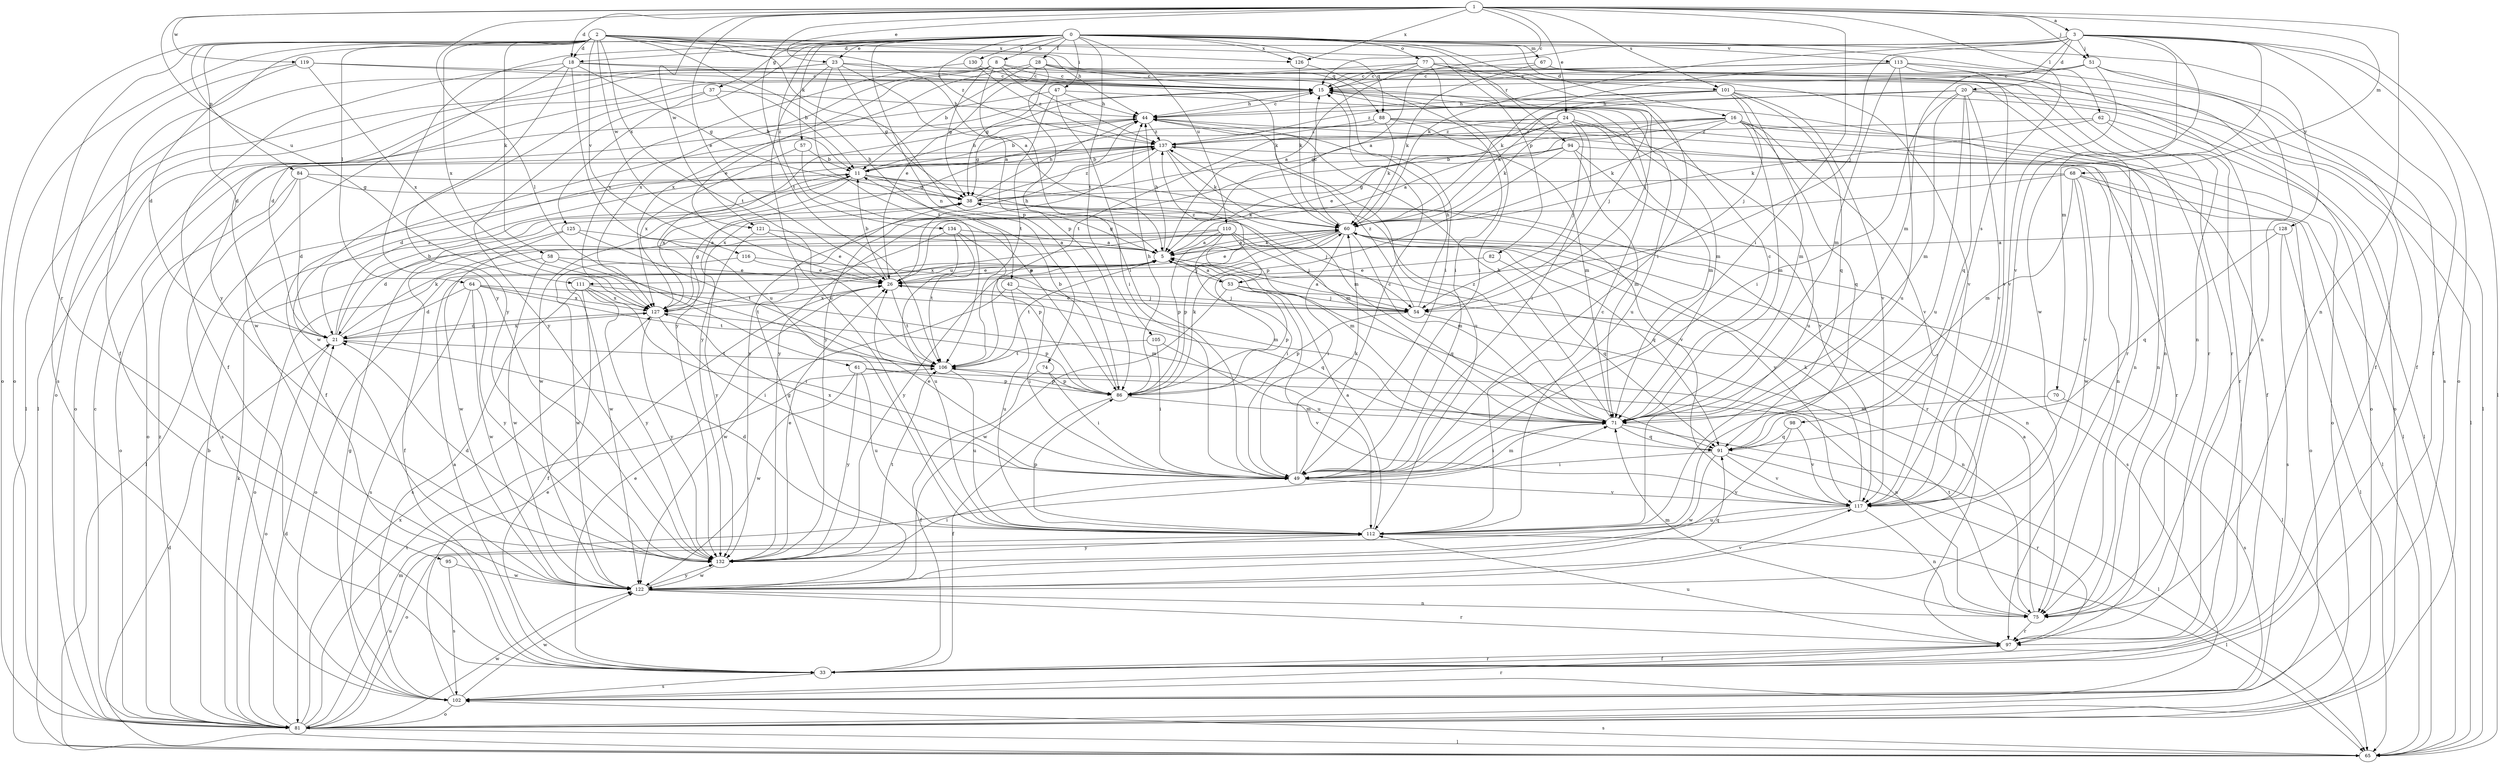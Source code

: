 strict digraph  {
0;
1;
2;
3;
5;
8;
11;
15;
16;
18;
20;
21;
23;
24;
26;
28;
33;
37;
38;
42;
44;
47;
49;
51;
53;
54;
57;
58;
60;
61;
62;
64;
65;
67;
68;
70;
71;
74;
75;
77;
81;
82;
84;
86;
88;
91;
94;
95;
97;
98;
101;
102;
105;
106;
110;
111;
112;
113;
116;
117;
119;
121;
122;
125;
126;
127;
128;
130;
132;
134;
137;
0 -> 8  [label=b];
0 -> 16  [label=d];
0 -> 23  [label=e];
0 -> 28  [label=f];
0 -> 33  [label=f];
0 -> 37  [label=g];
0 -> 47  [label=i];
0 -> 49  [label=i];
0 -> 57  [label=k];
0 -> 67  [label=m];
0 -> 74  [label=n];
0 -> 77  [label=o];
0 -> 81  [label=o];
0 -> 88  [label=q];
0 -> 94  [label=r];
0 -> 98  [label=s];
0 -> 105  [label=t];
0 -> 110  [label=u];
0 -> 113  [label=v];
0 -> 125  [label=x];
0 -> 126  [label=x];
0 -> 128  [label=y];
0 -> 130  [label=y];
0 -> 132  [label=y];
0 -> 134  [label=z];
0 -> 137  [label=z];
1 -> 3  [label=a];
1 -> 15  [label=c];
1 -> 18  [label=d];
1 -> 23  [label=e];
1 -> 24  [label=e];
1 -> 26  [label=e];
1 -> 49  [label=i];
1 -> 51  [label=j];
1 -> 61  [label=l];
1 -> 62  [label=l];
1 -> 68  [label=m];
1 -> 75  [label=n];
1 -> 101  [label=s];
1 -> 106  [label=t];
1 -> 111  [label=u];
1 -> 119  [label=w];
1 -> 121  [label=w];
1 -> 126  [label=x];
2 -> 5  [label=a];
2 -> 18  [label=d];
2 -> 42  [label=h];
2 -> 44  [label=h];
2 -> 58  [label=k];
2 -> 64  [label=l];
2 -> 81  [label=o];
2 -> 82  [label=p];
2 -> 84  [label=p];
2 -> 86  [label=p];
2 -> 88  [label=q];
2 -> 95  [label=r];
2 -> 106  [label=t];
2 -> 116  [label=v];
2 -> 121  [label=w];
2 -> 126  [label=x];
2 -> 127  [label=x];
2 -> 132  [label=y];
3 -> 5  [label=a];
3 -> 18  [label=d];
3 -> 20  [label=d];
3 -> 33  [label=f];
3 -> 51  [label=j];
3 -> 53  [label=j];
3 -> 60  [label=k];
3 -> 65  [label=l];
3 -> 70  [label=m];
3 -> 71  [label=m];
3 -> 81  [label=o];
3 -> 117  [label=v];
3 -> 122  [label=w];
5 -> 26  [label=e];
5 -> 38  [label=g];
5 -> 44  [label=h];
5 -> 53  [label=j];
5 -> 60  [label=k];
5 -> 81  [label=o];
5 -> 91  [label=q];
5 -> 106  [label=t];
5 -> 111  [label=u];
8 -> 15  [label=c];
8 -> 26  [label=e];
8 -> 38  [label=g];
8 -> 49  [label=i];
8 -> 60  [label=k];
8 -> 65  [label=l];
8 -> 101  [label=s];
8 -> 127  [label=x];
8 -> 137  [label=z];
11 -> 38  [label=g];
11 -> 44  [label=h];
11 -> 65  [label=l];
11 -> 71  [label=m];
11 -> 117  [label=v];
11 -> 122  [label=w];
11 -> 127  [label=x];
15 -> 44  [label=h];
15 -> 54  [label=j];
15 -> 75  [label=n];
15 -> 112  [label=u];
15 -> 132  [label=y];
16 -> 5  [label=a];
16 -> 26  [label=e];
16 -> 33  [label=f];
16 -> 38  [label=g];
16 -> 60  [label=k];
16 -> 71  [label=m];
16 -> 81  [label=o];
16 -> 91  [label=q];
16 -> 117  [label=v];
16 -> 137  [label=z];
18 -> 15  [label=c];
18 -> 33  [label=f];
18 -> 38  [label=g];
18 -> 97  [label=r];
18 -> 112  [label=u];
18 -> 122  [label=w];
18 -> 132  [label=y];
20 -> 44  [label=h];
20 -> 49  [label=i];
20 -> 65  [label=l];
20 -> 71  [label=m];
20 -> 81  [label=o];
20 -> 91  [label=q];
20 -> 106  [label=t];
20 -> 112  [label=u];
20 -> 117  [label=v];
21 -> 11  [label=b];
21 -> 60  [label=k];
21 -> 81  [label=o];
21 -> 106  [label=t];
21 -> 127  [label=x];
21 -> 137  [label=z];
23 -> 5  [label=a];
23 -> 15  [label=c];
23 -> 38  [label=g];
23 -> 65  [label=l];
23 -> 81  [label=o];
23 -> 97  [label=r];
23 -> 106  [label=t];
23 -> 112  [label=u];
24 -> 11  [label=b];
24 -> 49  [label=i];
24 -> 54  [label=j];
24 -> 60  [label=k];
24 -> 71  [label=m];
24 -> 112  [label=u];
24 -> 132  [label=y];
24 -> 137  [label=z];
26 -> 5  [label=a];
26 -> 11  [label=b];
26 -> 44  [label=h];
26 -> 54  [label=j];
26 -> 106  [label=t];
26 -> 127  [label=x];
28 -> 11  [label=b];
28 -> 15  [label=c];
28 -> 26  [label=e];
28 -> 33  [label=f];
28 -> 49  [label=i];
28 -> 86  [label=p];
28 -> 127  [label=x];
33 -> 5  [label=a];
33 -> 26  [label=e];
33 -> 97  [label=r];
33 -> 102  [label=s];
37 -> 11  [label=b];
37 -> 44  [label=h];
37 -> 122  [label=w];
37 -> 132  [label=y];
38 -> 44  [label=h];
38 -> 54  [label=j];
38 -> 60  [label=k];
38 -> 137  [label=z];
42 -> 49  [label=i];
42 -> 54  [label=j];
42 -> 112  [label=u];
42 -> 122  [label=w];
44 -> 15  [label=c];
44 -> 33  [label=f];
44 -> 38  [label=g];
44 -> 75  [label=n];
44 -> 112  [label=u];
44 -> 137  [label=z];
47 -> 44  [label=h];
47 -> 49  [label=i];
47 -> 71  [label=m];
47 -> 81  [label=o];
47 -> 106  [label=t];
49 -> 15  [label=c];
49 -> 26  [label=e];
49 -> 60  [label=k];
49 -> 71  [label=m];
49 -> 117  [label=v];
49 -> 127  [label=x];
51 -> 15  [label=c];
51 -> 21  [label=d];
51 -> 75  [label=n];
51 -> 102  [label=s];
51 -> 117  [label=v];
53 -> 5  [label=a];
53 -> 54  [label=j];
53 -> 65  [label=l];
53 -> 86  [label=p];
53 -> 112  [label=u];
53 -> 122  [label=w];
53 -> 137  [label=z];
54 -> 5  [label=a];
54 -> 26  [label=e];
54 -> 44  [label=h];
54 -> 75  [label=n];
54 -> 86  [label=p];
54 -> 137  [label=z];
57 -> 11  [label=b];
57 -> 86  [label=p];
57 -> 127  [label=x];
58 -> 26  [label=e];
58 -> 81  [label=o];
58 -> 106  [label=t];
58 -> 122  [label=w];
60 -> 5  [label=a];
60 -> 15  [label=c];
60 -> 26  [label=e];
60 -> 49  [label=i];
60 -> 71  [label=m];
60 -> 75  [label=n];
60 -> 86  [label=p];
60 -> 102  [label=s];
60 -> 117  [label=v];
60 -> 132  [label=y];
61 -> 75  [label=n];
61 -> 86  [label=p];
61 -> 112  [label=u];
61 -> 122  [label=w];
61 -> 132  [label=y];
62 -> 60  [label=k];
62 -> 65  [label=l];
62 -> 97  [label=r];
62 -> 137  [label=z];
64 -> 21  [label=d];
64 -> 91  [label=q];
64 -> 102  [label=s];
64 -> 106  [label=t];
64 -> 122  [label=w];
64 -> 127  [label=x];
64 -> 132  [label=y];
65 -> 21  [label=d];
65 -> 102  [label=s];
67 -> 15  [label=c];
67 -> 60  [label=k];
67 -> 65  [label=l];
67 -> 75  [label=n];
68 -> 38  [label=g];
68 -> 65  [label=l];
68 -> 71  [label=m];
68 -> 81  [label=o];
68 -> 117  [label=v];
68 -> 122  [label=w];
68 -> 127  [label=x];
70 -> 71  [label=m];
70 -> 102  [label=s];
71 -> 15  [label=c];
71 -> 44  [label=h];
71 -> 49  [label=i];
71 -> 65  [label=l];
71 -> 91  [label=q];
71 -> 137  [label=z];
74 -> 33  [label=f];
74 -> 49  [label=i];
74 -> 86  [label=p];
75 -> 5  [label=a];
75 -> 71  [label=m];
75 -> 97  [label=r];
75 -> 106  [label=t];
77 -> 5  [label=a];
77 -> 15  [label=c];
77 -> 21  [label=d];
77 -> 49  [label=i];
77 -> 54  [label=j];
77 -> 97  [label=r];
77 -> 117  [label=v];
81 -> 11  [label=b];
81 -> 15  [label=c];
81 -> 21  [label=d];
81 -> 60  [label=k];
81 -> 65  [label=l];
81 -> 71  [label=m];
81 -> 106  [label=t];
81 -> 112  [label=u];
81 -> 122  [label=w];
81 -> 127  [label=x];
81 -> 137  [label=z];
82 -> 26  [label=e];
82 -> 91  [label=q];
84 -> 21  [label=d];
84 -> 38  [label=g];
84 -> 81  [label=o];
84 -> 97  [label=r];
84 -> 102  [label=s];
86 -> 11  [label=b];
86 -> 33  [label=f];
86 -> 44  [label=h];
86 -> 60  [label=k];
86 -> 71  [label=m];
88 -> 60  [label=k];
88 -> 65  [label=l];
88 -> 71  [label=m];
88 -> 75  [label=n];
88 -> 132  [label=y];
88 -> 137  [label=z];
91 -> 49  [label=i];
91 -> 97  [label=r];
91 -> 117  [label=v];
91 -> 122  [label=w];
94 -> 11  [label=b];
94 -> 71  [label=m];
94 -> 86  [label=p];
94 -> 97  [label=r];
94 -> 117  [label=v];
94 -> 132  [label=y];
95 -> 102  [label=s];
95 -> 122  [label=w];
97 -> 33  [label=f];
97 -> 112  [label=u];
98 -> 91  [label=q];
98 -> 117  [label=v];
98 -> 132  [label=y];
101 -> 44  [label=h];
101 -> 54  [label=j];
101 -> 60  [label=k];
101 -> 71  [label=m];
101 -> 81  [label=o];
101 -> 91  [label=q];
101 -> 117  [label=v];
101 -> 137  [label=z];
102 -> 26  [label=e];
102 -> 38  [label=g];
102 -> 81  [label=o];
102 -> 97  [label=r];
102 -> 122  [label=w];
105 -> 49  [label=i];
105 -> 106  [label=t];
105 -> 117  [label=v];
106 -> 86  [label=p];
106 -> 112  [label=u];
110 -> 5  [label=a];
110 -> 21  [label=d];
110 -> 49  [label=i];
110 -> 54  [label=j];
110 -> 71  [label=m];
110 -> 86  [label=p];
110 -> 91  [label=q];
110 -> 127  [label=x];
111 -> 33  [label=f];
111 -> 49  [label=i];
111 -> 71  [label=m];
111 -> 102  [label=s];
111 -> 127  [label=x];
111 -> 132  [label=y];
112 -> 5  [label=a];
112 -> 15  [label=c];
112 -> 21  [label=d];
112 -> 65  [label=l];
112 -> 86  [label=p];
112 -> 132  [label=y];
113 -> 15  [label=c];
113 -> 33  [label=f];
113 -> 38  [label=g];
113 -> 60  [label=k];
113 -> 71  [label=m];
113 -> 97  [label=r];
113 -> 112  [label=u];
113 -> 117  [label=v];
116 -> 26  [label=e];
116 -> 71  [label=m];
116 -> 122  [label=w];
117 -> 60  [label=k];
117 -> 75  [label=n];
117 -> 81  [label=o];
117 -> 112  [label=u];
119 -> 11  [label=b];
119 -> 15  [label=c];
119 -> 21  [label=d];
119 -> 102  [label=s];
119 -> 127  [label=x];
121 -> 5  [label=a];
121 -> 26  [label=e];
121 -> 132  [label=y];
122 -> 38  [label=g];
122 -> 75  [label=n];
122 -> 91  [label=q];
122 -> 97  [label=r];
122 -> 117  [label=v];
122 -> 132  [label=y];
125 -> 5  [label=a];
125 -> 33  [label=f];
125 -> 106  [label=t];
125 -> 122  [label=w];
126 -> 49  [label=i];
126 -> 60  [label=k];
127 -> 21  [label=d];
127 -> 38  [label=g];
127 -> 49  [label=i];
127 -> 86  [label=p];
127 -> 132  [label=y];
128 -> 5  [label=a];
128 -> 65  [label=l];
128 -> 91  [label=q];
128 -> 102  [label=s];
130 -> 15  [label=c];
130 -> 127  [label=x];
130 -> 137  [label=z];
132 -> 21  [label=d];
132 -> 26  [label=e];
132 -> 49  [label=i];
132 -> 106  [label=t];
132 -> 122  [label=w];
134 -> 5  [label=a];
134 -> 86  [label=p];
134 -> 106  [label=t];
134 -> 112  [label=u];
134 -> 122  [label=w];
137 -> 11  [label=b];
137 -> 21  [label=d];
137 -> 60  [label=k];
137 -> 71  [label=m];
137 -> 75  [label=n];
137 -> 81  [label=o];
137 -> 132  [label=y];
}
